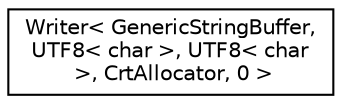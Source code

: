 digraph "Graphical Class Hierarchy"
{
  edge [fontname="Helvetica",fontsize="10",labelfontname="Helvetica",labelfontsize="10"];
  node [fontname="Helvetica",fontsize="10",shape=record];
  rankdir="LR";
  Node0 [label="Writer\< GenericStringBuffer,\l UTF8\< char \>, UTF8\< char\l \>, CrtAllocator, 0 \>",height=0.2,width=0.4,color="black", fillcolor="white", style="filled",URL="$classWriter.html"];
}
